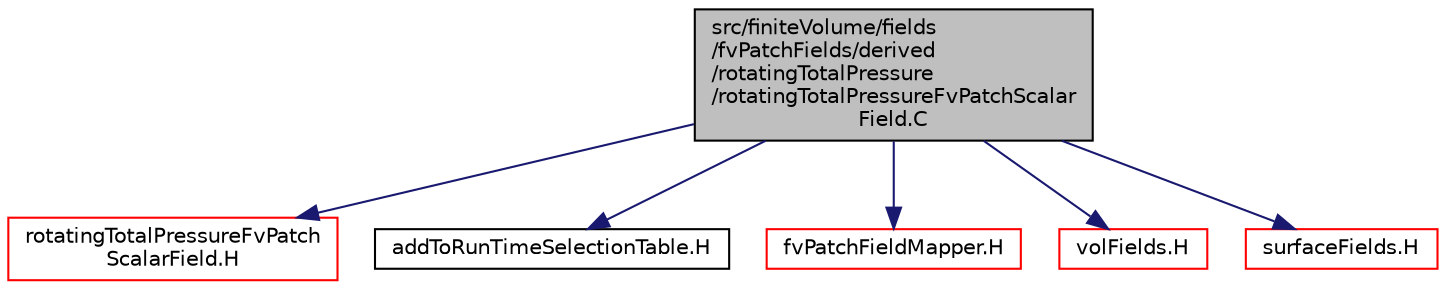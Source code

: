 digraph "src/finiteVolume/fields/fvPatchFields/derived/rotatingTotalPressure/rotatingTotalPressureFvPatchScalarField.C"
{
  bgcolor="transparent";
  edge [fontname="Helvetica",fontsize="10",labelfontname="Helvetica",labelfontsize="10"];
  node [fontname="Helvetica",fontsize="10",shape=record];
  Node0 [label="src/finiteVolume/fields\l/fvPatchFields/derived\l/rotatingTotalPressure\l/rotatingTotalPressureFvPatchScalar\lField.C",height=0.2,width=0.4,color="black", fillcolor="grey75", style="filled", fontcolor="black"];
  Node0 -> Node1 [color="midnightblue",fontsize="10",style="solid",fontname="Helvetica"];
  Node1 [label="rotatingTotalPressureFvPatch\lScalarField.H",height=0.2,width=0.4,color="red",URL="$a02387.html"];
  Node0 -> Node219 [color="midnightblue",fontsize="10",style="solid",fontname="Helvetica"];
  Node219 [label="addToRunTimeSelectionTable.H",height=0.2,width=0.4,color="black",URL="$a09989.html",tooltip="Macros for easy insertion into run-time selection tables. "];
  Node0 -> Node220 [color="midnightblue",fontsize="10",style="solid",fontname="Helvetica"];
  Node220 [label="fvPatchFieldMapper.H",height=0.2,width=0.4,color="red",URL="$a02630.html"];
  Node0 -> Node221 [color="midnightblue",fontsize="10",style="solid",fontname="Helvetica"];
  Node221 [label="volFields.H",height=0.2,width=0.4,color="red",URL="$a02912.html"];
  Node0 -> Node323 [color="midnightblue",fontsize="10",style="solid",fontname="Helvetica"];
  Node323 [label="surfaceFields.H",height=0.2,width=0.4,color="red",URL="$a02897.html",tooltip="Foam::surfaceFields. "];
}
